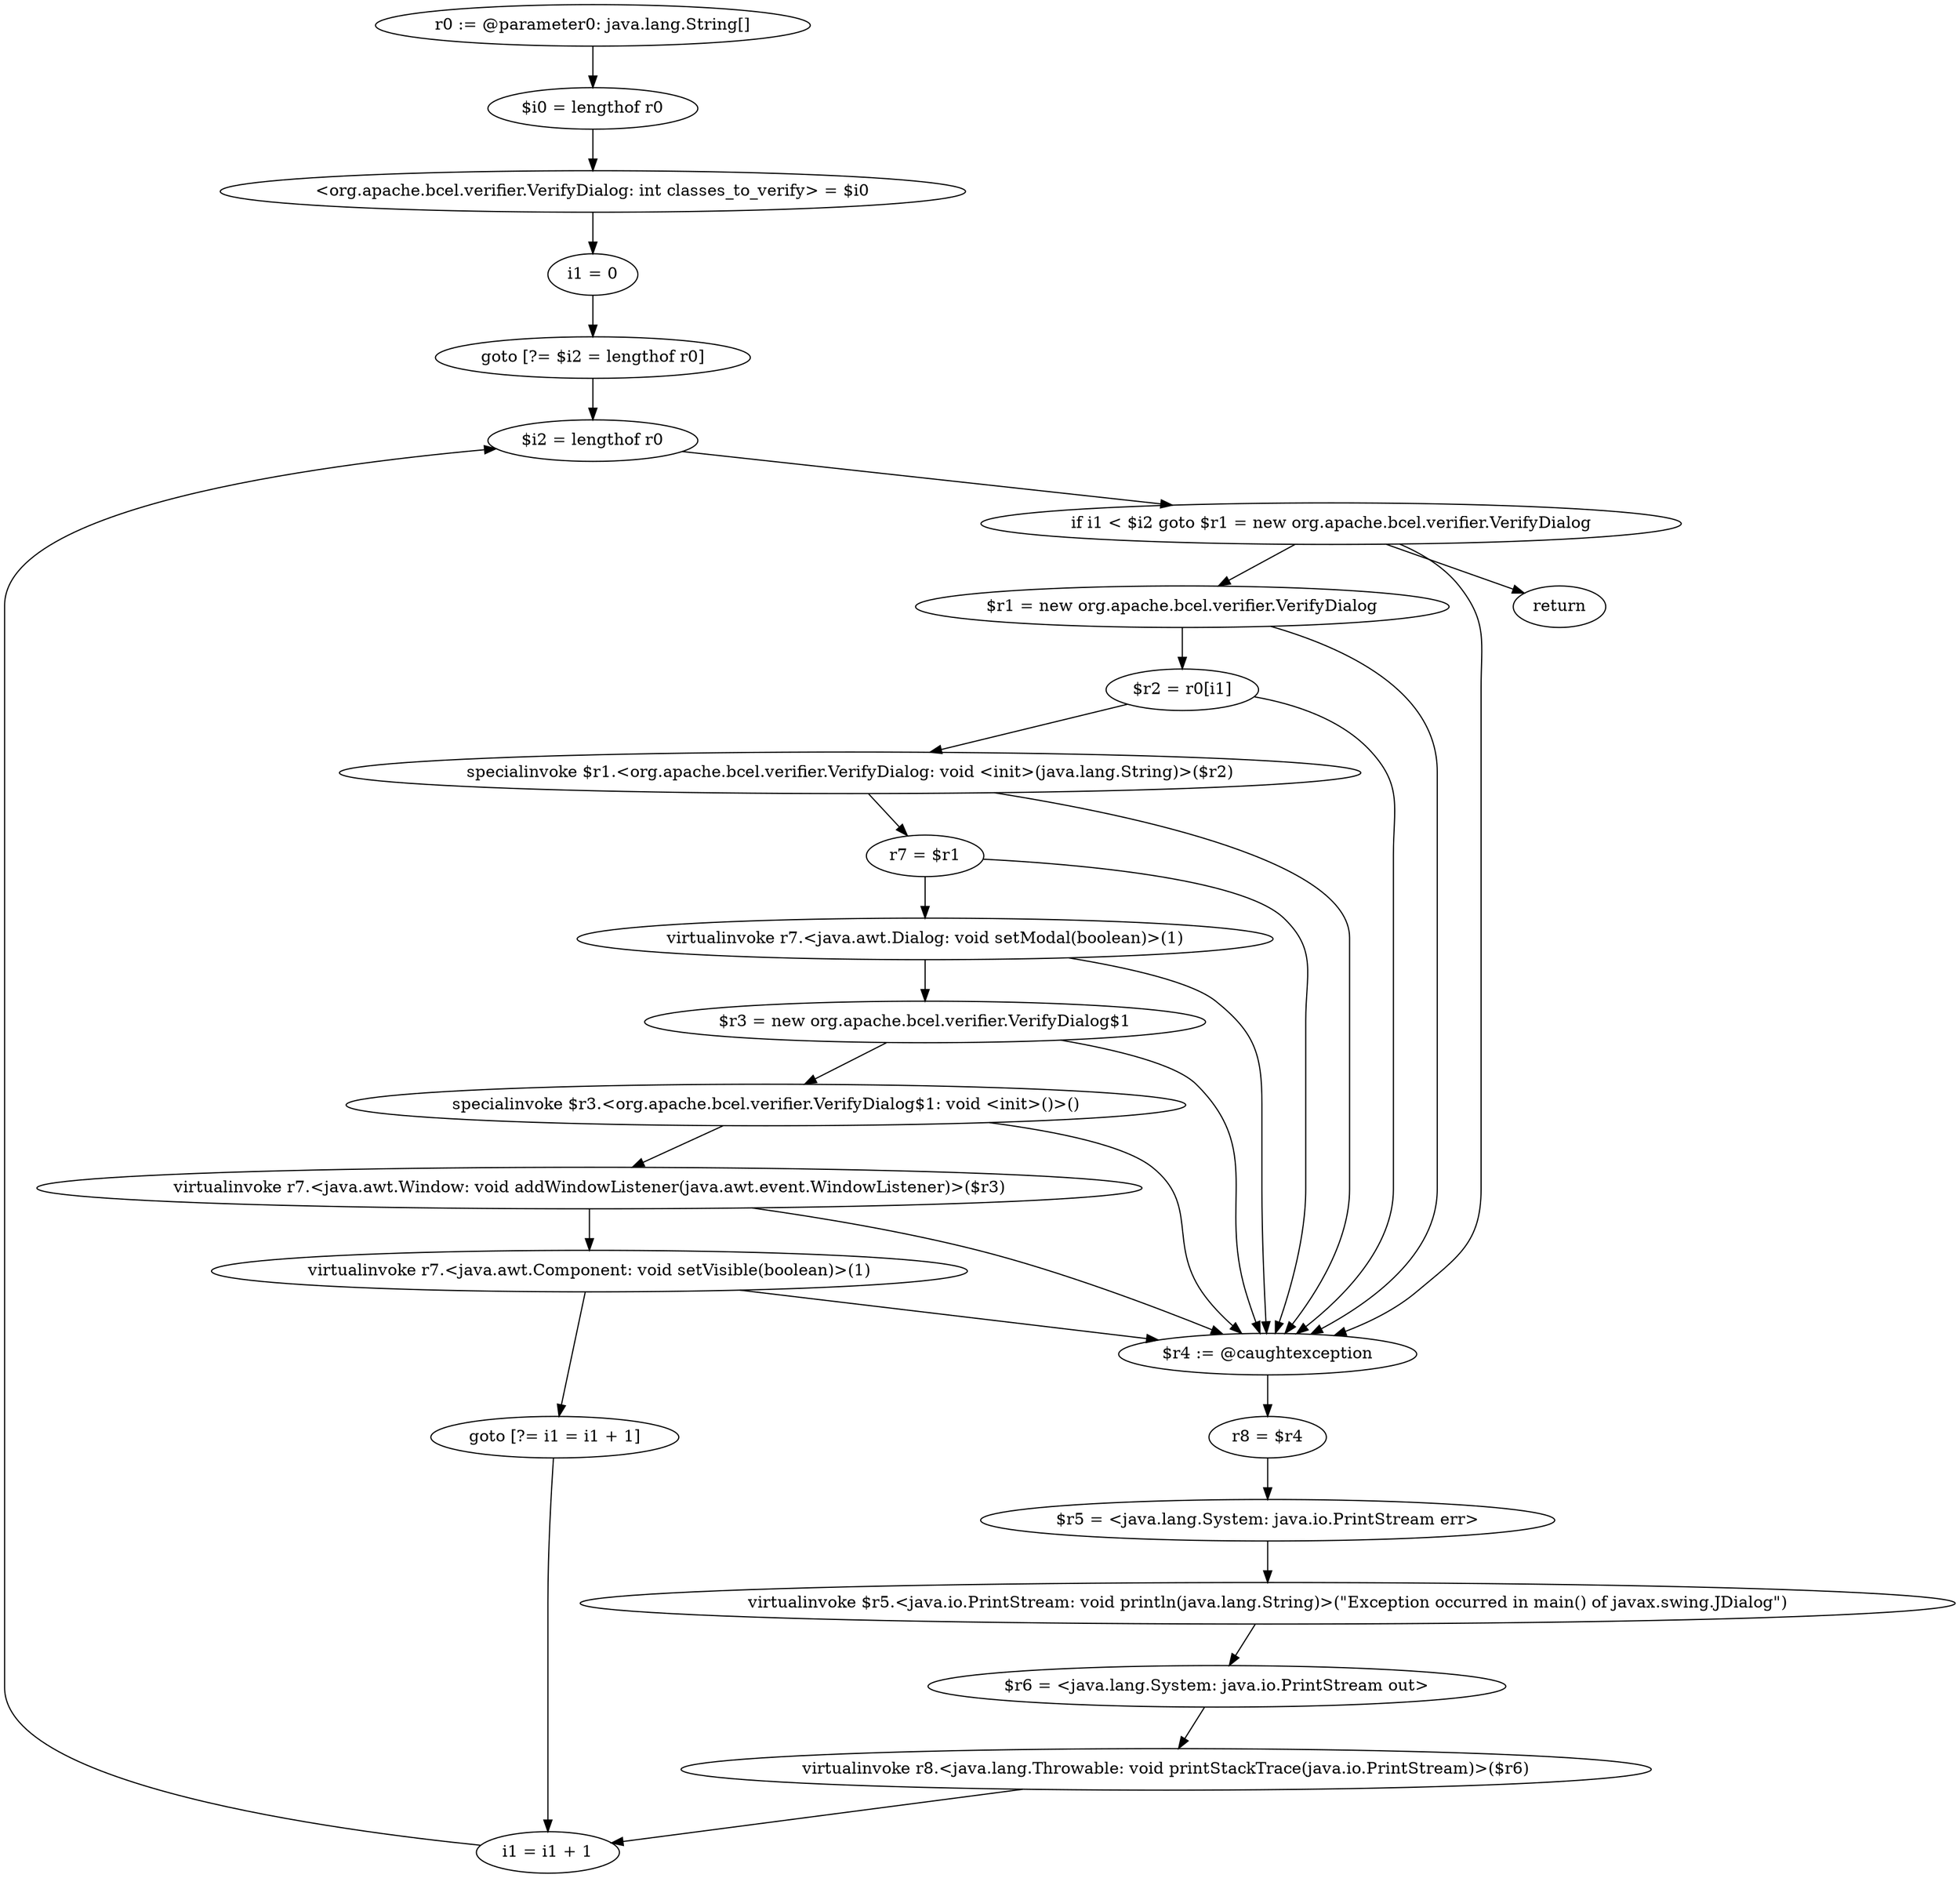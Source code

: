 digraph "unitGraph" {
    "r0 := @parameter0: java.lang.String[]"
    "$i0 = lengthof r0"
    "<org.apache.bcel.verifier.VerifyDialog: int classes_to_verify> = $i0"
    "i1 = 0"
    "goto [?= $i2 = lengthof r0]"
    "$r1 = new org.apache.bcel.verifier.VerifyDialog"
    "$r2 = r0[i1]"
    "specialinvoke $r1.<org.apache.bcel.verifier.VerifyDialog: void <init>(java.lang.String)>($r2)"
    "r7 = $r1"
    "virtualinvoke r7.<java.awt.Dialog: void setModal(boolean)>(1)"
    "$r3 = new org.apache.bcel.verifier.VerifyDialog$1"
    "specialinvoke $r3.<org.apache.bcel.verifier.VerifyDialog$1: void <init>()>()"
    "virtualinvoke r7.<java.awt.Window: void addWindowListener(java.awt.event.WindowListener)>($r3)"
    "virtualinvoke r7.<java.awt.Component: void setVisible(boolean)>(1)"
    "goto [?= i1 = i1 + 1]"
    "$r4 := @caughtexception"
    "r8 = $r4"
    "$r5 = <java.lang.System: java.io.PrintStream err>"
    "virtualinvoke $r5.<java.io.PrintStream: void println(java.lang.String)>(\"Exception occurred in main() of javax.swing.JDialog\")"
    "$r6 = <java.lang.System: java.io.PrintStream out>"
    "virtualinvoke r8.<java.lang.Throwable: void printStackTrace(java.io.PrintStream)>($r6)"
    "i1 = i1 + 1"
    "$i2 = lengthof r0"
    "if i1 < $i2 goto $r1 = new org.apache.bcel.verifier.VerifyDialog"
    "return"
    "r0 := @parameter0: java.lang.String[]"->"$i0 = lengthof r0";
    "$i0 = lengthof r0"->"<org.apache.bcel.verifier.VerifyDialog: int classes_to_verify> = $i0";
    "<org.apache.bcel.verifier.VerifyDialog: int classes_to_verify> = $i0"->"i1 = 0";
    "i1 = 0"->"goto [?= $i2 = lengthof r0]";
    "goto [?= $i2 = lengthof r0]"->"$i2 = lengthof r0";
    "$r1 = new org.apache.bcel.verifier.VerifyDialog"->"$r2 = r0[i1]";
    "$r1 = new org.apache.bcel.verifier.VerifyDialog"->"$r4 := @caughtexception";
    "$r2 = r0[i1]"->"specialinvoke $r1.<org.apache.bcel.verifier.VerifyDialog: void <init>(java.lang.String)>($r2)";
    "$r2 = r0[i1]"->"$r4 := @caughtexception";
    "specialinvoke $r1.<org.apache.bcel.verifier.VerifyDialog: void <init>(java.lang.String)>($r2)"->"r7 = $r1";
    "specialinvoke $r1.<org.apache.bcel.verifier.VerifyDialog: void <init>(java.lang.String)>($r2)"->"$r4 := @caughtexception";
    "r7 = $r1"->"virtualinvoke r7.<java.awt.Dialog: void setModal(boolean)>(1)";
    "r7 = $r1"->"$r4 := @caughtexception";
    "virtualinvoke r7.<java.awt.Dialog: void setModal(boolean)>(1)"->"$r3 = new org.apache.bcel.verifier.VerifyDialog$1";
    "virtualinvoke r7.<java.awt.Dialog: void setModal(boolean)>(1)"->"$r4 := @caughtexception";
    "$r3 = new org.apache.bcel.verifier.VerifyDialog$1"->"specialinvoke $r3.<org.apache.bcel.verifier.VerifyDialog$1: void <init>()>()";
    "$r3 = new org.apache.bcel.verifier.VerifyDialog$1"->"$r4 := @caughtexception";
    "specialinvoke $r3.<org.apache.bcel.verifier.VerifyDialog$1: void <init>()>()"->"virtualinvoke r7.<java.awt.Window: void addWindowListener(java.awt.event.WindowListener)>($r3)";
    "specialinvoke $r3.<org.apache.bcel.verifier.VerifyDialog$1: void <init>()>()"->"$r4 := @caughtexception";
    "virtualinvoke r7.<java.awt.Window: void addWindowListener(java.awt.event.WindowListener)>($r3)"->"virtualinvoke r7.<java.awt.Component: void setVisible(boolean)>(1)";
    "virtualinvoke r7.<java.awt.Window: void addWindowListener(java.awt.event.WindowListener)>($r3)"->"$r4 := @caughtexception";
    "virtualinvoke r7.<java.awt.Component: void setVisible(boolean)>(1)"->"goto [?= i1 = i1 + 1]";
    "virtualinvoke r7.<java.awt.Component: void setVisible(boolean)>(1)"->"$r4 := @caughtexception";
    "goto [?= i1 = i1 + 1]"->"i1 = i1 + 1";
    "$r4 := @caughtexception"->"r8 = $r4";
    "r8 = $r4"->"$r5 = <java.lang.System: java.io.PrintStream err>";
    "$r5 = <java.lang.System: java.io.PrintStream err>"->"virtualinvoke $r5.<java.io.PrintStream: void println(java.lang.String)>(\"Exception occurred in main() of javax.swing.JDialog\")";
    "virtualinvoke $r5.<java.io.PrintStream: void println(java.lang.String)>(\"Exception occurred in main() of javax.swing.JDialog\")"->"$r6 = <java.lang.System: java.io.PrintStream out>";
    "$r6 = <java.lang.System: java.io.PrintStream out>"->"virtualinvoke r8.<java.lang.Throwable: void printStackTrace(java.io.PrintStream)>($r6)";
    "virtualinvoke r8.<java.lang.Throwable: void printStackTrace(java.io.PrintStream)>($r6)"->"i1 = i1 + 1";
    "i1 = i1 + 1"->"$i2 = lengthof r0";
    "$i2 = lengthof r0"->"if i1 < $i2 goto $r1 = new org.apache.bcel.verifier.VerifyDialog";
    "if i1 < $i2 goto $r1 = new org.apache.bcel.verifier.VerifyDialog"->"return";
    "if i1 < $i2 goto $r1 = new org.apache.bcel.verifier.VerifyDialog"->"$r1 = new org.apache.bcel.verifier.VerifyDialog";
    "if i1 < $i2 goto $r1 = new org.apache.bcel.verifier.VerifyDialog"->"$r4 := @caughtexception";
}
